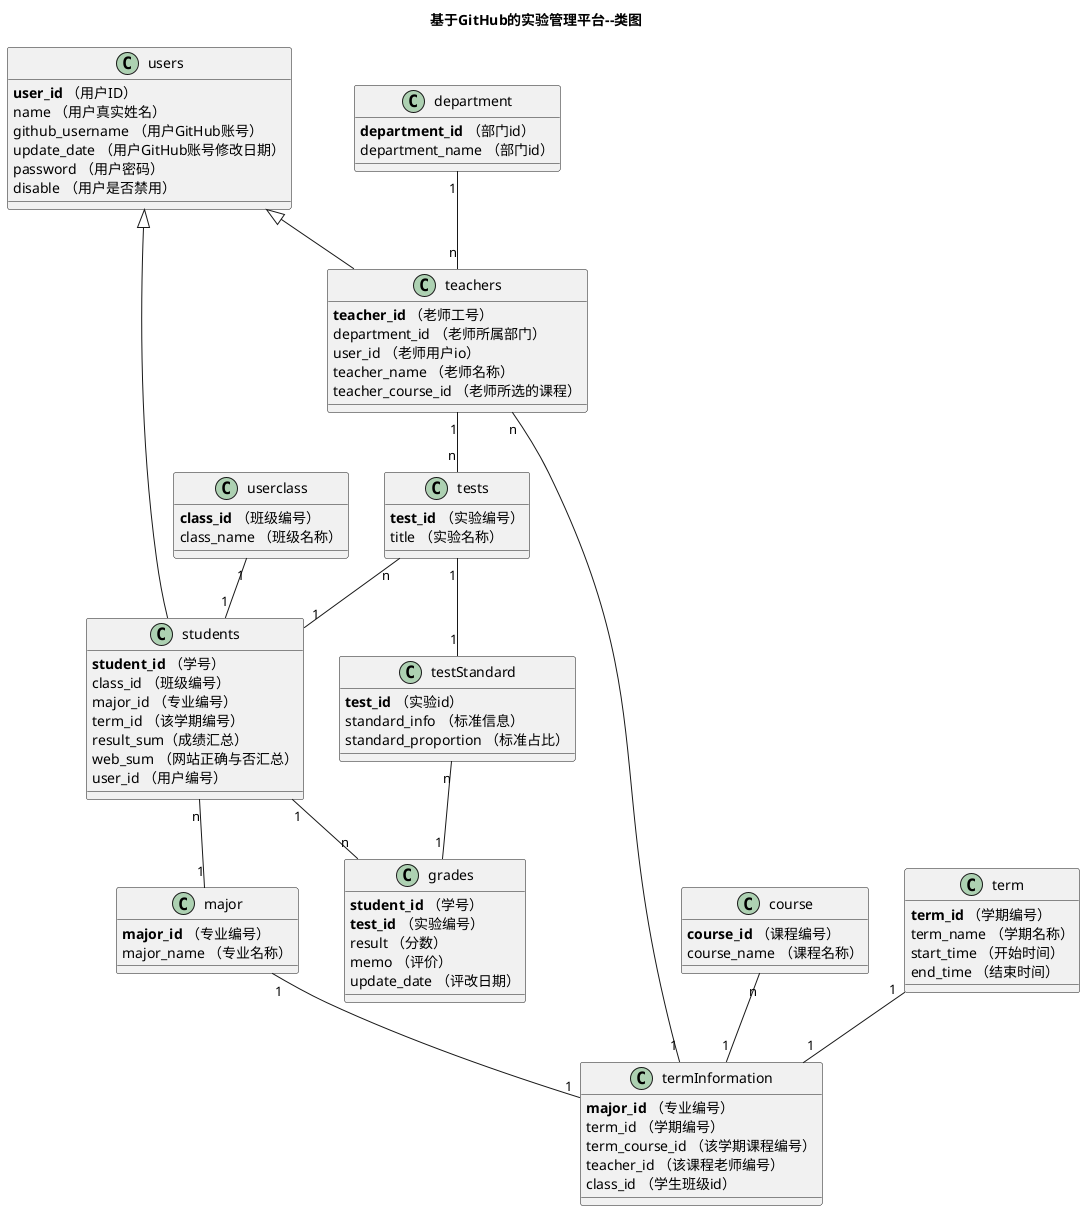 @startuml
title 基于GitHub的实验管理平台--类图
class users {
    <b>user_id</b> （用户ID）
    name （用户真实姓名）
    github_username （用户GitHub账号）
    update_date （用户GitHub账号修改日期）
    password （用户密码）
    disable （用户是否禁用）
}
class teachers{
    <b>teacher_id</b> （老师工号）
    department_id （老师所属部门）
    user_id （老师用户io）
    teacher_name （老师名称）
    teacher_course_id （老师所选的课程）
}
class students{
    <b>student_id</b> （学号）
    class_id （班级编号）
    major_id （专业编号）
    term_id （该学期编号）
    result_sum（成绩汇总）
    web_sum （网站正确与否汇总）
    user_id （用户编号）
}
class userclass{
   <b>class_id</b> （班级编号）
   class_name （班级名称）
}
users <|- students
users <|-- teachers
class grades {
    <b>student_id</b> （学号）
    <b>test_id</b> （实验编号）
    result （分数）
    memo （评价）
    update_date （评改日期）
}

class tests {
    <b>test_id</b> （实验编号）
    title （实验名称）
}

class course {
   <b>course_id</b> （课程编号）
    course_name （课程名称）
}
class major {
   <b>major_id</b> （专业编号）
    major_name （专业名称）
}

class term {
   <b>term_id</b> （学期编号）
    term_name （学期名称）
    start_time （开始时间）
    end_time （结束时间）
}
class termInformation{
    <b>major_id</b> （专业编号）
    term_id （学期编号）
    term_course_id （该学期课程编号）
    teacher_id （该课程老师编号）
    class_id （学生班级id）
}
class department{
 <b>department_id</b> （部门id）
 department_name （部门id）
}

class testStandard{
    <b>test_id</b> （实验id）
    standard_info （标准信息）
    standard_proportion （标准占比）
}

students "1" -- "n"  grades
testStandard "n" -- "1"  grades
students "n" --"1" major
teachers "1" --"n" tests
major "1" -- "1" termInformation
course "n" -- "1" termInformation
term "1" -- "1" termInformation
teachers "n" -- "1" termInformation
tests "n" -- "1" students
department "1" -- "n" teachers
tests "1" --"1" testStandard
userclass "1" -- "1" students
@enduml